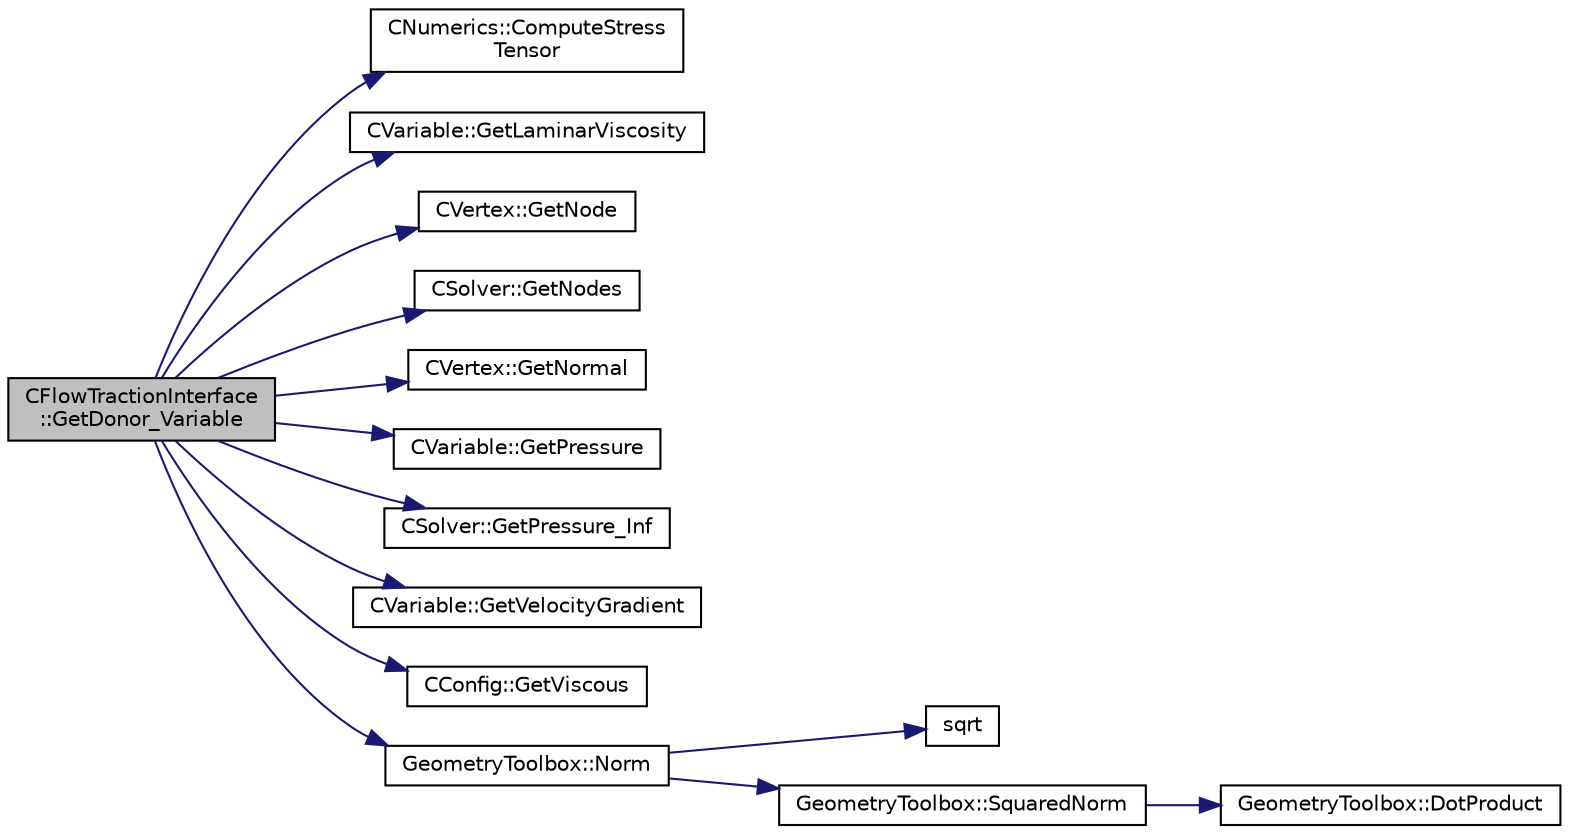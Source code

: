digraph "CFlowTractionInterface::GetDonor_Variable"
{
 // LATEX_PDF_SIZE
  edge [fontname="Helvetica",fontsize="10",labelfontname="Helvetica",labelfontsize="10"];
  node [fontname="Helvetica",fontsize="10",shape=record];
  rankdir="LR";
  Node1 [label="CFlowTractionInterface\l::GetDonor_Variable",height=0.2,width=0.4,color="black", fillcolor="grey75", style="filled", fontcolor="black",tooltip="Retrieve the variable that will be sent from donor mesh to target mesh."];
  Node1 -> Node2 [color="midnightblue",fontsize="10",style="solid",fontname="Helvetica"];
  Node2 [label="CNumerics::ComputeStress\lTensor",height=0.2,width=0.4,color="black", fillcolor="white", style="filled",URL="$classCNumerics.html#a18b6238c38e05339954c0bb6121203d1",tooltip="Compute the stress tensor from the velocity gradients."];
  Node1 -> Node3 [color="midnightblue",fontsize="10",style="solid",fontname="Helvetica"];
  Node3 [label="CVariable::GetLaminarViscosity",height=0.2,width=0.4,color="black", fillcolor="white", style="filled",URL="$classCVariable.html#a0acbe55ca86de2c0205ae921193e9e95",tooltip="A virtual member."];
  Node1 -> Node4 [color="midnightblue",fontsize="10",style="solid",fontname="Helvetica"];
  Node4 [label="CVertex::GetNode",height=0.2,width=0.4,color="black", fillcolor="white", style="filled",URL="$classCVertex.html#ad568da06e7191358d3a09a1bee71cdb5",tooltip="Get the node of the vertex."];
  Node1 -> Node5 [color="midnightblue",fontsize="10",style="solid",fontname="Helvetica"];
  Node5 [label="CSolver::GetNodes",height=0.2,width=0.4,color="black", fillcolor="white", style="filled",URL="$classCSolver.html#af3198e52a2ea377bb765647b5e697197",tooltip="Allow outside access to the nodes of the solver, containing conservatives, primitives,..."];
  Node1 -> Node6 [color="midnightblue",fontsize="10",style="solid",fontname="Helvetica"];
  Node6 [label="CVertex::GetNormal",height=0.2,width=0.4,color="black", fillcolor="white", style="filled",URL="$classCVertex.html#a57cacfe764770e6c0e54c278cb584f7c",tooltip="Copy the the normal vector of a face."];
  Node1 -> Node7 [color="midnightblue",fontsize="10",style="solid",fontname="Helvetica"];
  Node7 [label="CVariable::GetPressure",height=0.2,width=0.4,color="black", fillcolor="white", style="filled",URL="$classCVariable.html#ad08820234eeedeb13105e603af2c67ad",tooltip="A virtual member."];
  Node1 -> Node8 [color="midnightblue",fontsize="10",style="solid",fontname="Helvetica"];
  Node8 [label="CSolver::GetPressure_Inf",height=0.2,width=0.4,color="black", fillcolor="white", style="filled",URL="$classCSolver.html#ad2ebd475a67775bf7336d88a754927d7",tooltip="A virtual member."];
  Node1 -> Node9 [color="midnightblue",fontsize="10",style="solid",fontname="Helvetica"];
  Node9 [label="CVariable::GetVelocityGradient",height=0.2,width=0.4,color="black", fillcolor="white", style="filled",URL="$classCVariable.html#ade5333072d8c26b7273bd276ff97352d",tooltip="A virtual member."];
  Node1 -> Node10 [color="midnightblue",fontsize="10",style="solid",fontname="Helvetica"];
  Node10 [label="CConfig::GetViscous",height=0.2,width=0.4,color="black", fillcolor="white", style="filled",URL="$classCConfig.html#ad59acb5f80aaddccaa0f2f5bef3e3e78",tooltip="Determines if problem is viscous."];
  Node1 -> Node11 [color="midnightblue",fontsize="10",style="solid",fontname="Helvetica"];
  Node11 [label="GeometryToolbox::Norm",height=0.2,width=0.4,color="black", fillcolor="white", style="filled",URL="$group__GeometryToolbox.html#gad8b24e50333c9a8378f7abf18222f36a",tooltip=" "];
  Node11 -> Node12 [color="midnightblue",fontsize="10",style="solid",fontname="Helvetica"];
  Node12 [label="sqrt",height=0.2,width=0.4,color="black", fillcolor="white", style="filled",URL="$group__SIMD.html#ga54a1925ab40fb4249ea255072520de35",tooltip=" "];
  Node11 -> Node13 [color="midnightblue",fontsize="10",style="solid",fontname="Helvetica"];
  Node13 [label="GeometryToolbox::SquaredNorm",height=0.2,width=0.4,color="black", fillcolor="white", style="filled",URL="$group__GeometryToolbox.html#ga98c9b9314cc6352c9bba49b8cfb4b056",tooltip=" "];
  Node13 -> Node14 [color="midnightblue",fontsize="10",style="solid",fontname="Helvetica"];
  Node14 [label="GeometryToolbox::DotProduct",height=0.2,width=0.4,color="black", fillcolor="white", style="filled",URL="$group__GeometryToolbox.html#ga7ec3e1e20fab73dbf0159fe38492cc89",tooltip=" "];
}
